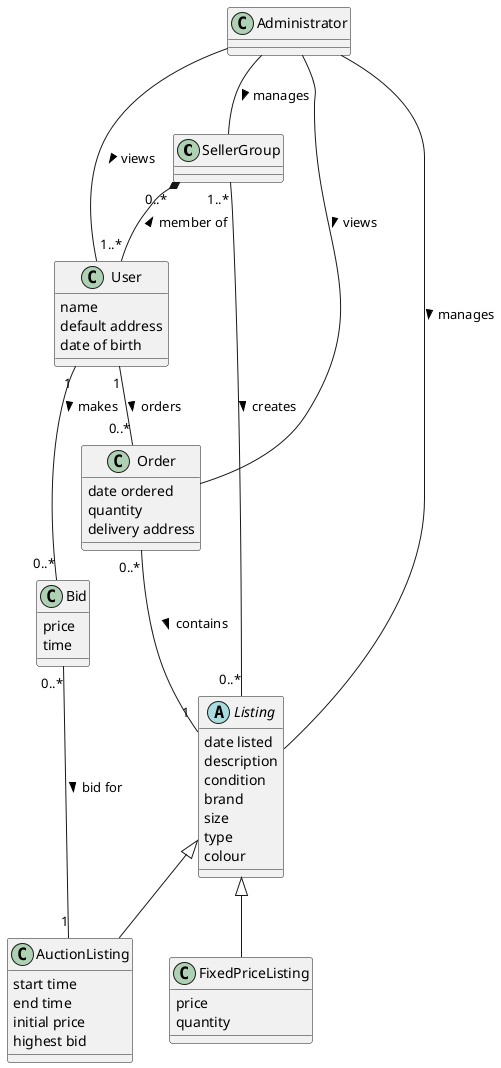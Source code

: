 @startuml
'Click here for a plantUML notation guide: https://plantuml.com/class-diagram'
/' Q: Does UML notation mean everything needs to be declared as int, string etc?
      - Lecture slides don't contain types so probably not...'/
/' Q: What UML notation should be used? (Ie use 0..* notation or just *?) '/
/' Q: Should we include the ""Table data gateway" pattern? '/

SellerGroup "1..*" -- "0..*" Listing : creates >
User "1" -- "0..*" Order : orders >
Order "0..*" -- "1" Listing : contains >
SellerGroup "0..*" *-- "1..*" User : member of <
Bid "0..*" -- "1" AuctionListing : bid for >
User "1" -- "0..*" Bid : makes >
Administrator -- Listing : manages >
Administrator -- User : views >
Administrator -- Order : views >
Administrator -- SellerGroup : manages >



Listing <|-- AuctionListing
Listing <|-- FixedPriceListing

/'Note: I originally had a customer and seller class which inherited from user,
        but I realised all users should be able to buy and sell like on ebay & FB marketplace'/
class User {
    name
    default address
    date of birth
}

class SellerGroup {
}

class Administrator {
}

class Order {
    date ordered
    quantity
    delivery address
}

abstract class Listing {
    date listed
    description
    condition
    brand
    size
    type
    colour
}

class AuctionListing {
    start time
    end time
    initial price
    highest bid
}

class Bid {
    price
    time
}

class FixedPriceListing {
    price
    quantity
}

@enduml